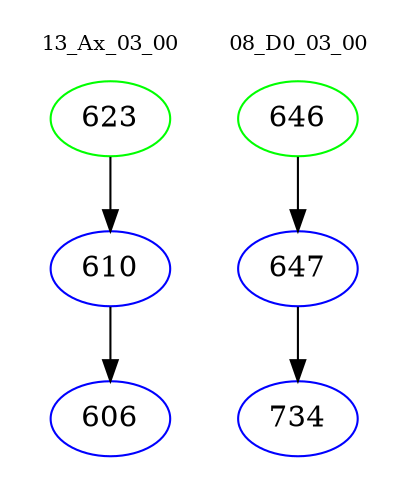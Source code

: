 digraph{
subgraph cluster_0 {
color = white
label = "13_Ax_03_00";
fontsize=10;
T0_623 [label="623", color="green"]
T0_623 -> T0_610 [color="black"]
T0_610 [label="610", color="blue"]
T0_610 -> T0_606 [color="black"]
T0_606 [label="606", color="blue"]
}
subgraph cluster_1 {
color = white
label = "08_D0_03_00";
fontsize=10;
T1_646 [label="646", color="green"]
T1_646 -> T1_647 [color="black"]
T1_647 [label="647", color="blue"]
T1_647 -> T1_734 [color="black"]
T1_734 [label="734", color="blue"]
}
}
